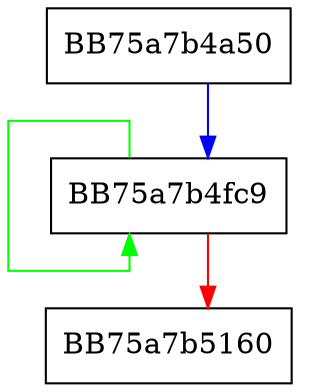 digraph SymCryptAesEncryptAsmInternal {
  node [shape="box"];
  graph [splines=ortho];
  BB75a7b4a50 -> BB75a7b4fc9 [color="blue"];
  BB75a7b4fc9 -> BB75a7b4fc9 [color="green"];
  BB75a7b4fc9 -> BB75a7b5160 [color="red"];
}